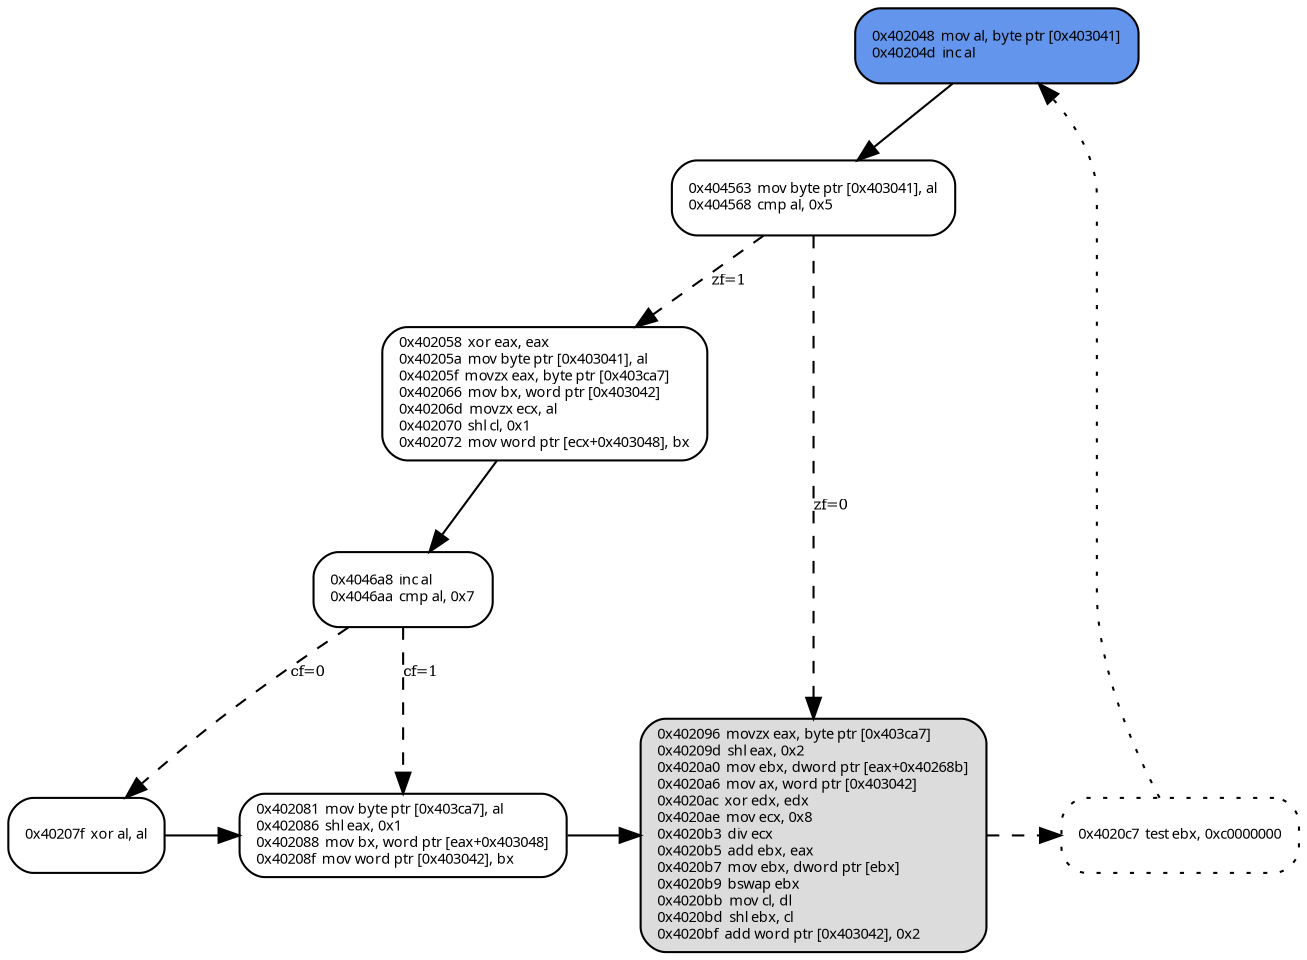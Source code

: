 digraph G {
  0 [
     fontname="Source Code Pro",
     fontsize=7, shape=box, style="rounded,filled", fillcolor=cornflowerblue,
     label="0x402048  mov al, byte ptr [0x403041]\l0x40204d  inc al\l"
  ];

  1 [
     fontname="Source Code Pro",
     fontsize=7, shape=box, style=rounded,
     label="0x404563  mov byte ptr [0x403041], al\l0x404568  cmp al, 0x5\l"
  ];

  2 [
     fontname="Source Code Pro",
     fontsize=7, shape=box, style=rounded,
     label="0x402058  xor eax, eax\l0x40205a  mov byte ptr [0x403041], al\l0x40205f  movzx eax, byte ptr [0x403ca7]\l0x402066  mov bx, word ptr [0x403042]\l0x40206d  movzx ecx, al\l0x402070  shl cl, 0x1\l0x402072  mov word ptr [ecx+0x403048], bx\l"
  ];

  3 [
     fontname="Source Code Pro",
     fontsize=7, shape=box, style=rounded,
     label="0x4046a8  inc al\l0x4046aa  cmp al, 0x7\l"
  ];

  4 [
     fontname="Source Code Pro",
     fontsize=7, shape=box, style=rounded,
     label="0x40207f  xor al, al\l"
  ];

  5 [
     fontname="Source Code Pro",
     fontsize=7, shape=box, style=rounded,
     label="0x402081  mov byte ptr [0x403ca7], al\l0x402086  shl eax, 0x1\l0x402088  mov bx, word ptr [eax+0x403048]\l0x40208f  mov word ptr [0x403042], bx\l"
  ];

  6 [
     fontname="Source Code Pro",
     fontsize=7, shape=box, style="rounded,filled", fillcolor=gainsboro,
     label="0x402096  movzx eax, byte ptr [0x403ca7]\l0x40209d  shl eax, 0x2\l0x4020a0  mov ebx, dword ptr [eax+0x40268b]\l0x4020a6  mov ax, word ptr [0x403042]\l0x4020ac  xor edx, edx\l0x4020ae  mov ecx, 0x8\l0x4020b3  div ecx\l0x4020b5  add ebx, eax\l0x4020b7  mov ebx, dword ptr [ebx]\l0x4020b9  bswap ebx\l0x4020bb  mov cl, dl\l0x4020bd  shl ebx, cl\l0x4020bf  add word ptr [0x403042], 0x2\l"
  ];

  7 [
    fontname="Source Code Pro",
    fontsize=7, shape=box, style="rounded,dotted",
    label="0x4020c7  test ebx, 0xc0000000\l"
  ]

  0 -> 1 [fontsize=7, label="", style="solid"];
  1 -> 2 [fontsize=7, label="zf=1", style="dashed"];
  1 -> 6 [fontsize=7, label="zf=0", style="dashed"];
  2 -> 3 [fontsize=7, label="", style="solid"];
  3 -> 4 [fontsize=7, label="cf=0", style="dashed"];
  3 -> 5 [fontsize=7, label="cf=1", style="dashed"];
  4 -> 5 [fontsize=7, label="", style="solid"];
  5 -> 6 [fontsize=7, label="", style="solid"];
  6 -> 7 [fontsize=7, label="", style="dashed"];
  7 -> 0 [fontsize=7, label="", style="dotted"];

  // {rank=same; 1; 2;}
  {rank=same; 4; 5; 6; 7;}
}